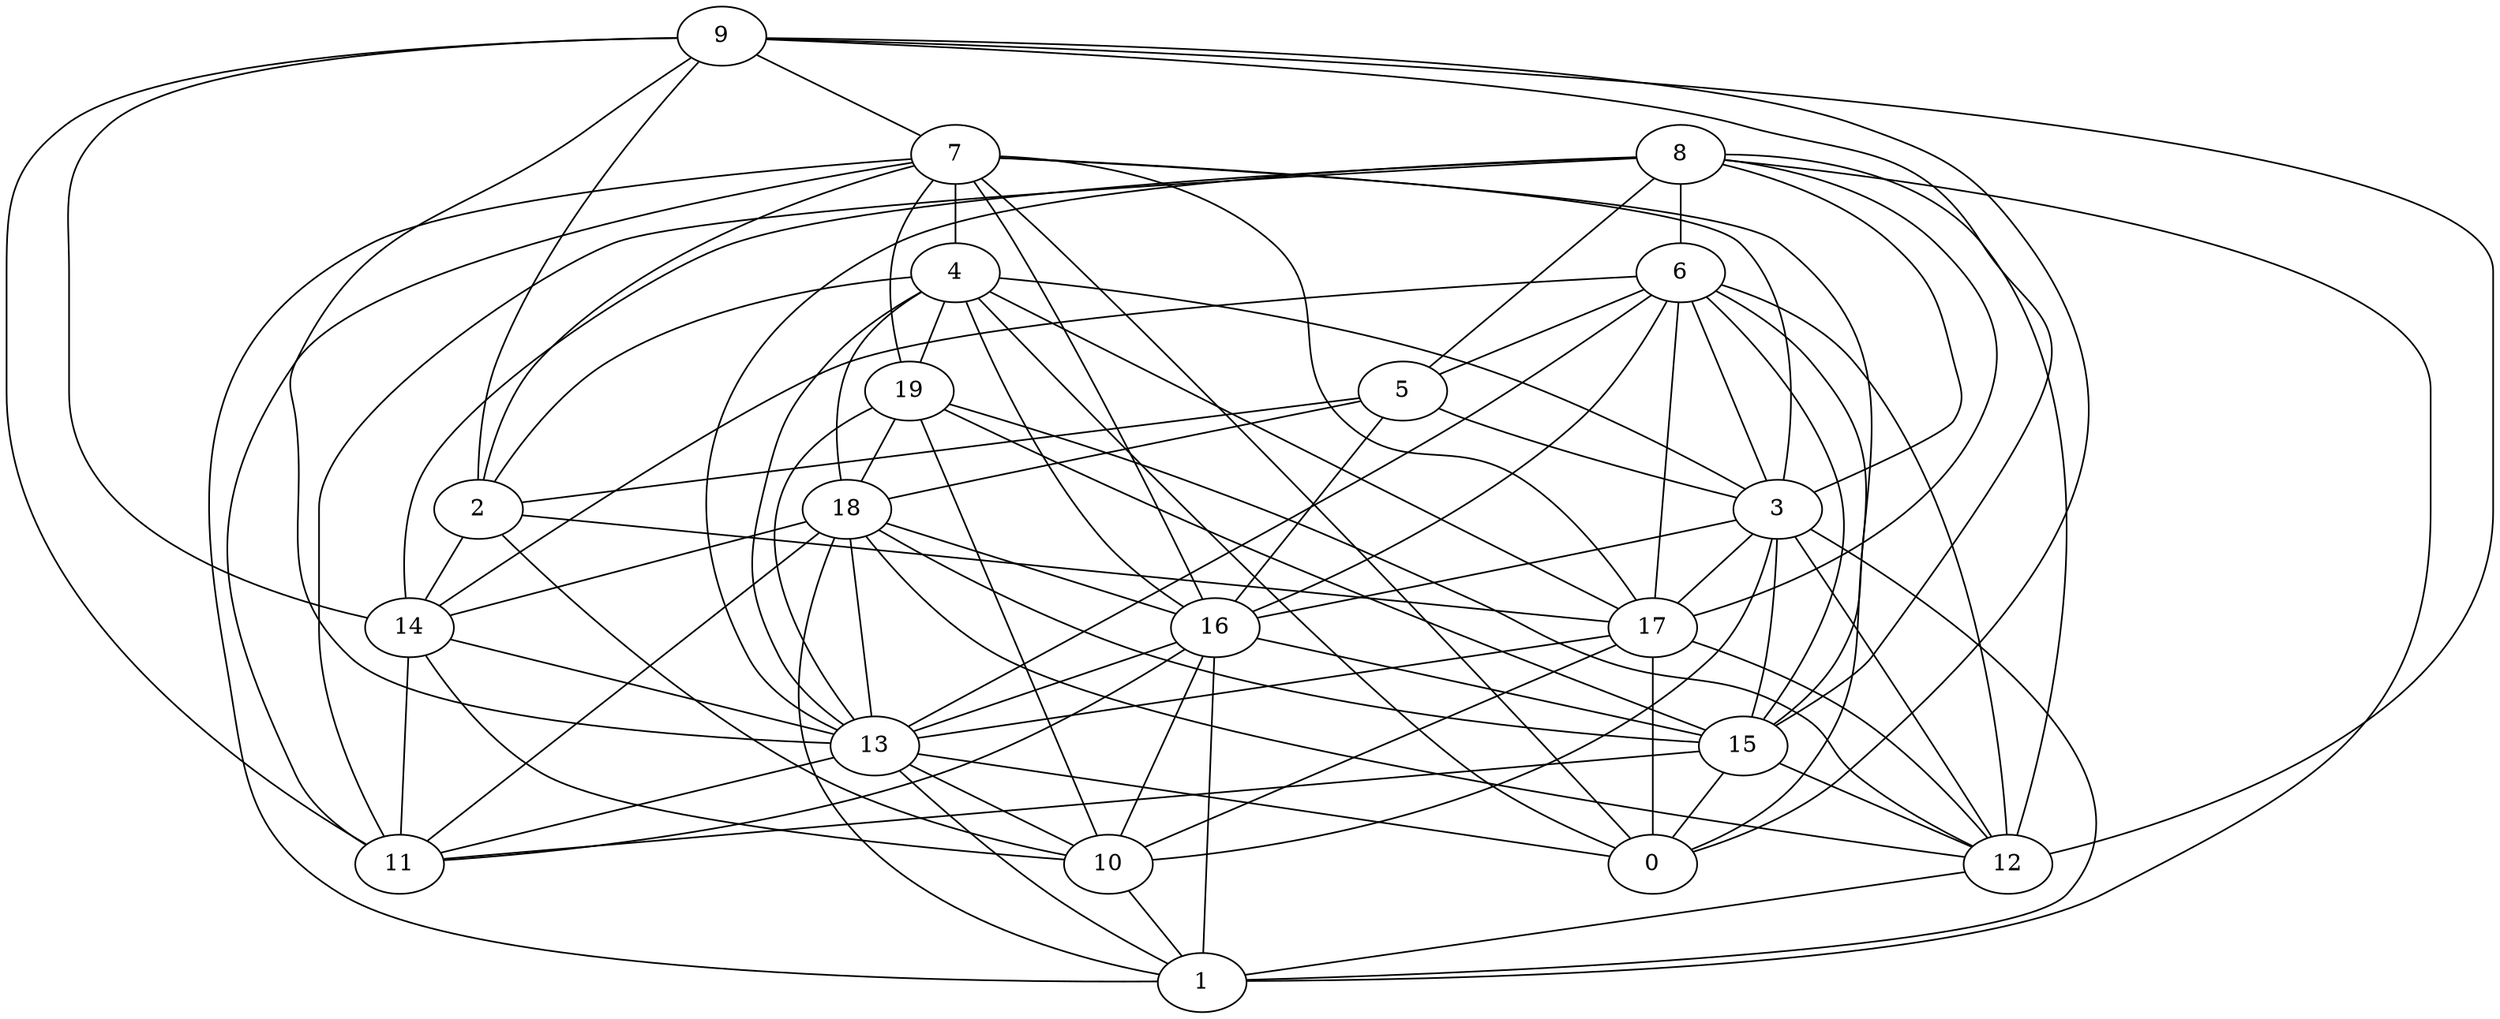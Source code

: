 digraph GG_graph {

subgraph G_graph {
edge [color = black]
"12" -> "1" [dir = none]
"8" -> "12" [dir = none]
"8" -> "17" [dir = none]
"8" -> "3" [dir = none]
"8" -> "6" [dir = none]
"16" -> "10" [dir = none]
"16" -> "11" [dir = none]
"16" -> "13" [dir = none]
"16" -> "1" [dir = none]
"3" -> "16" [dir = none]
"3" -> "1" [dir = none]
"3" -> "10" [dir = none]
"3" -> "15" [dir = none]
"3" -> "17" [dir = none]
"18" -> "11" [dir = none]
"18" -> "15" [dir = none]
"18" -> "12" [dir = none]
"18" -> "16" [dir = none]
"5" -> "16" [dir = none]
"5" -> "3" [dir = none]
"7" -> "1" [dir = none]
"7" -> "16" [dir = none]
"7" -> "17" [dir = none]
"7" -> "19" [dir = none]
"7" -> "15" [dir = none]
"7" -> "0" [dir = none]
"17" -> "13" [dir = none]
"17" -> "10" [dir = none]
"14" -> "10" [dir = none]
"14" -> "13" [dir = none]
"15" -> "12" [dir = none]
"15" -> "11" [dir = none]
"15" -> "0" [dir = none]
"13" -> "1" [dir = none]
"13" -> "10" [dir = none]
"10" -> "1" [dir = none]
"9" -> "0" [dir = none]
"9" -> "14" [dir = none]
"9" -> "2" [dir = none]
"9" -> "12" [dir = none]
"9" -> "7" [dir = none]
"9" -> "13" [dir = none]
"9" -> "11" [dir = none]
"2" -> "17" [dir = none]
"6" -> "5" [dir = none]
"6" -> "0" [dir = none]
"6" -> "16" [dir = none]
"19" -> "15" [dir = none]
"19" -> "10" [dir = none]
"19" -> "18" [dir = none]
"4" -> "16" [dir = none]
"4" -> "2" [dir = none]
"4" -> "19" [dir = none]
"4" -> "3" [dir = none]
"4" -> "18" [dir = none]
"4" -> "13" [dir = none]
"4" -> "0" [dir = none]
"6" -> "13" [dir = none]
"6" -> "14" [dir = none]
"8" -> "5" [dir = none]
"13" -> "0" [dir = none]
"6" -> "17" [dir = none]
"7" -> "4" [dir = none]
"6" -> "12" [dir = none]
"14" -> "11" [dir = none]
"3" -> "12" [dir = none]
"18" -> "1" [dir = none]
"9" -> "15" [dir = none]
"2" -> "10" [dir = none]
"5" -> "18" [dir = none]
"7" -> "3" [dir = none]
"2" -> "14" [dir = none]
"8" -> "13" [dir = none]
"8" -> "1" [dir = none]
"6" -> "15" [dir = none]
"17" -> "12" [dir = none]
"4" -> "17" [dir = none]
"17" -> "0" [dir = none]
"13" -> "11" [dir = none]
"5" -> "2" [dir = none]
"8" -> "11" [dir = none]
"6" -> "3" [dir = none]
"18" -> "14" [dir = none]
"16" -> "15" [dir = none]
"19" -> "12" [dir = none]
"18" -> "13" [dir = none]
"8" -> "14" [dir = none]
"19" -> "13" [dir = none]
"7" -> "11" [dir = none]
"7" -> "2" [dir = none]
}

}
